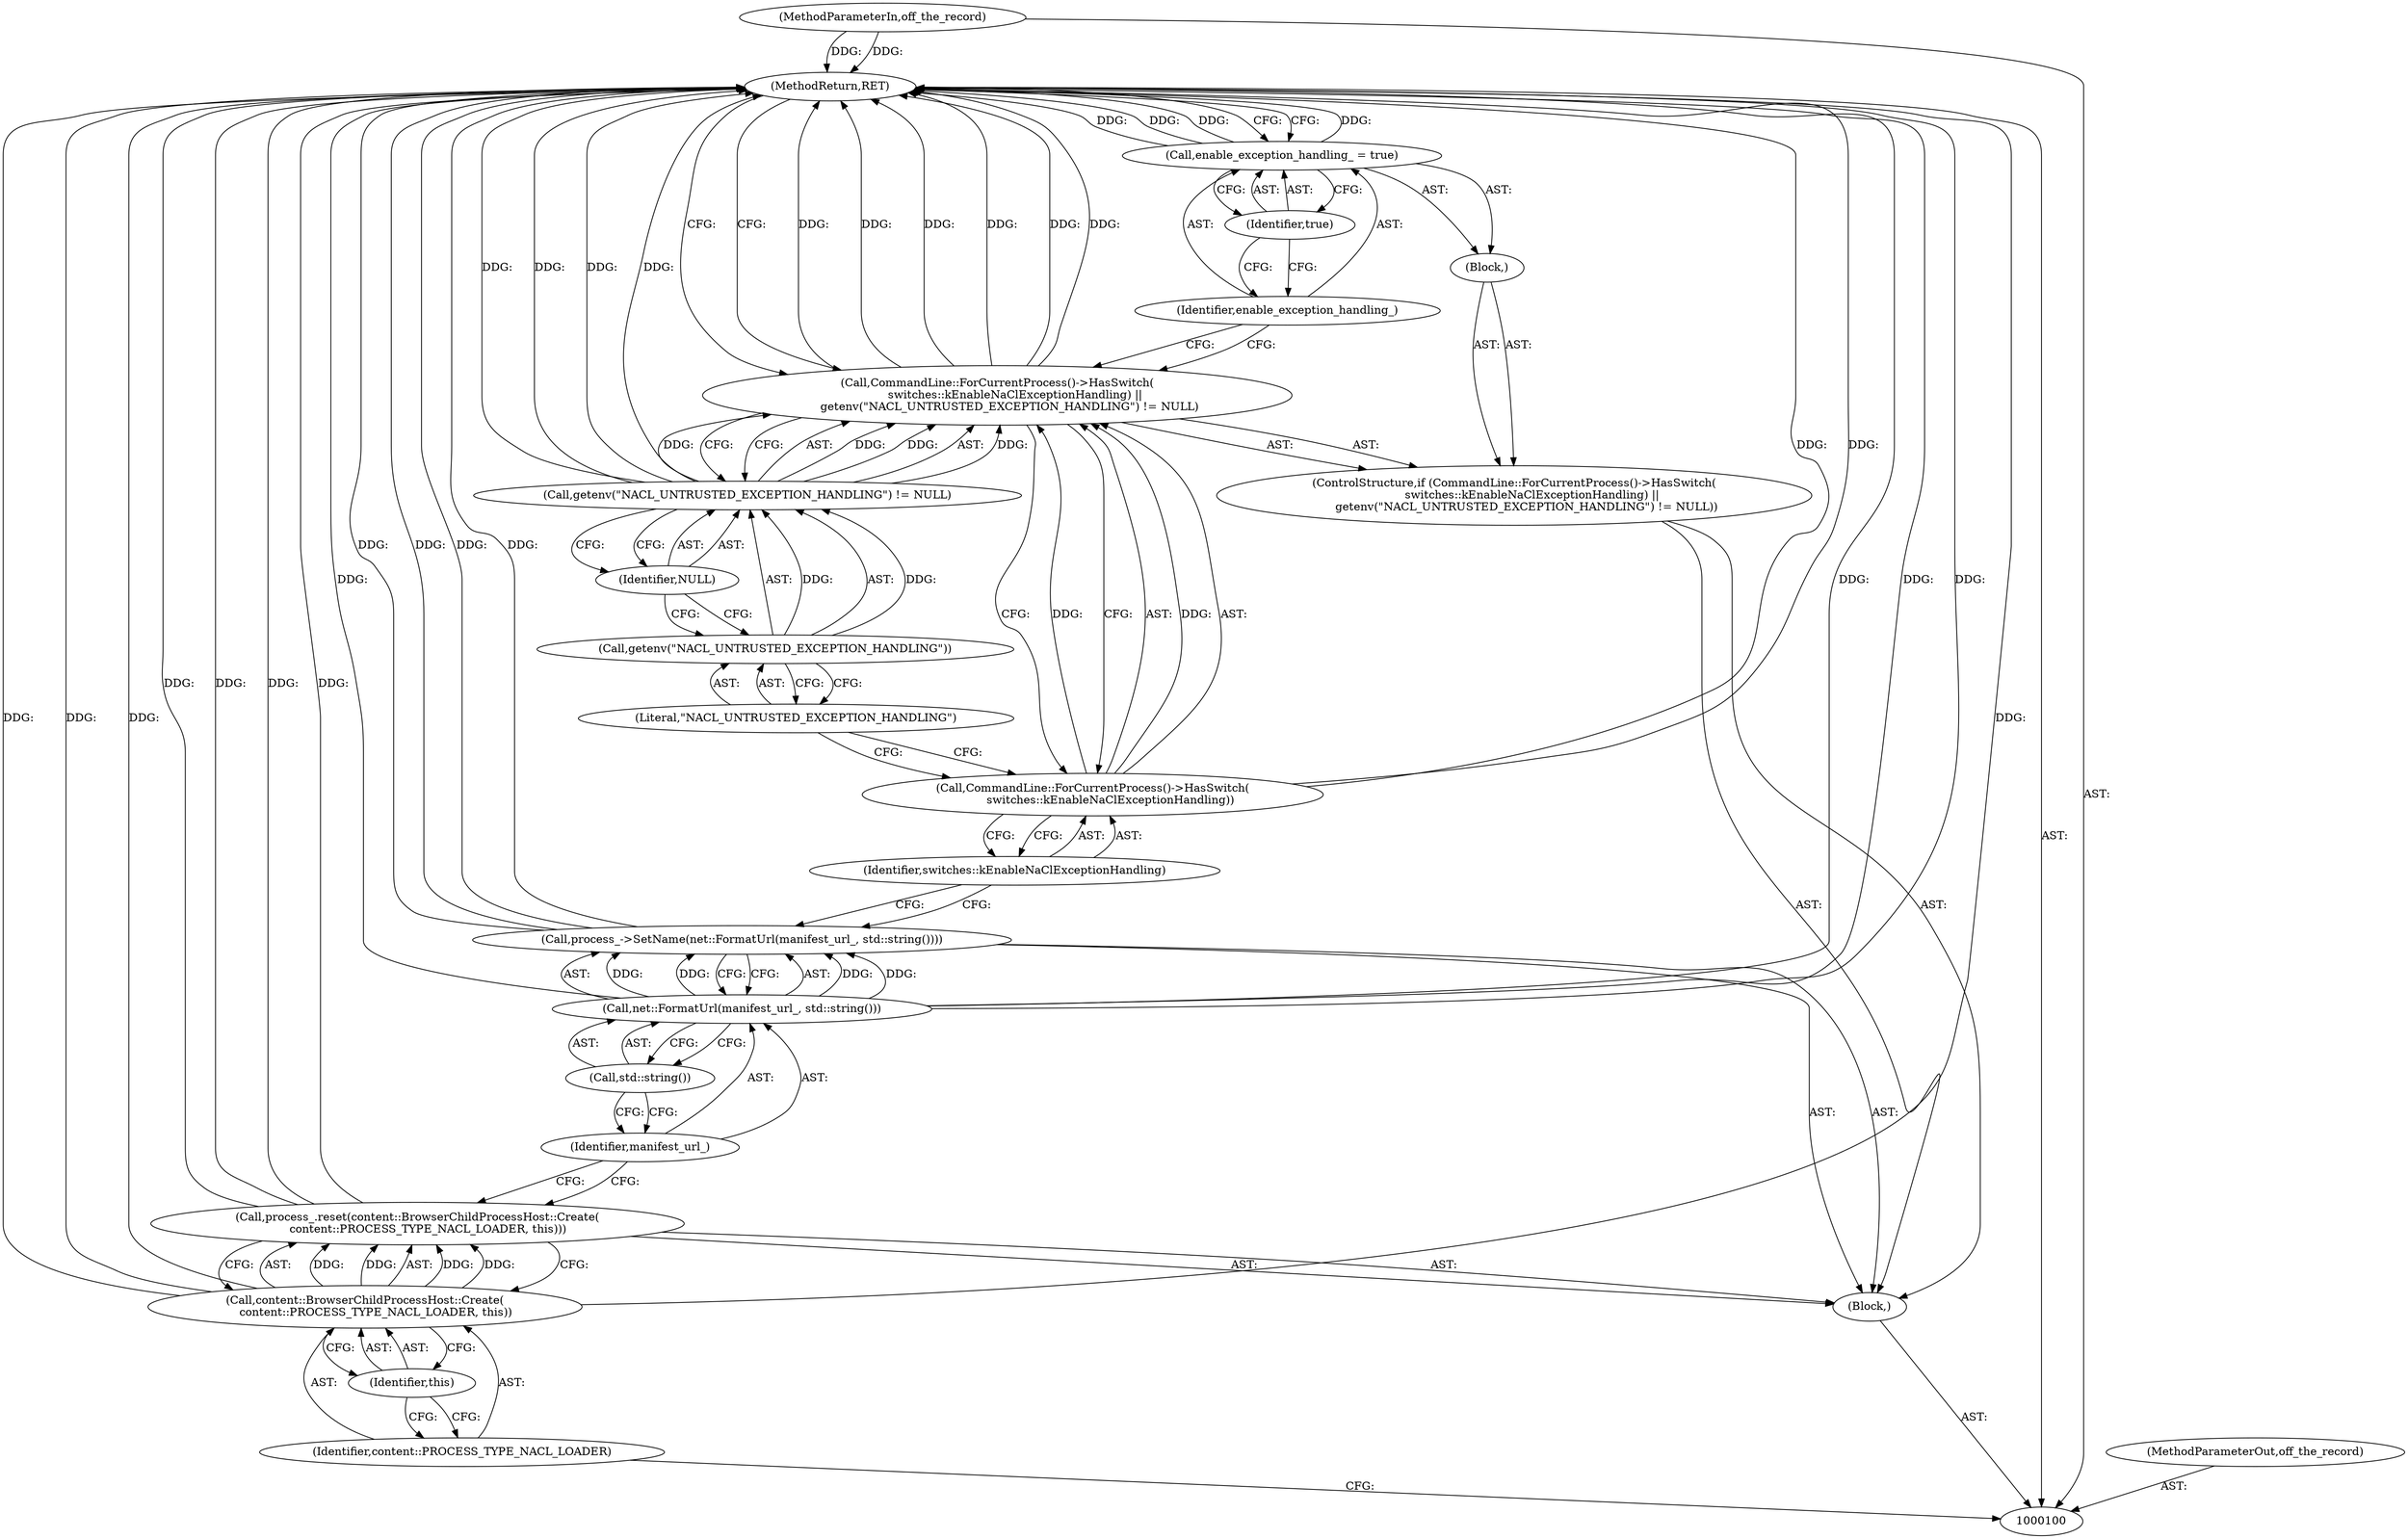 digraph "0_Chrome_3b0d77670a0613f409110817455d2137576b485a" {
"1000101" [label="(MethodParameterIn,off_the_record)"];
"1000174" [label="(MethodParameterOut,off_the_record)"];
"1000102" [label="(Block,)"];
"1000123" [label="(MethodReturn,RET)"];
"1000104" [label="(Call,content::BrowserChildProcessHost::Create(\n      content::PROCESS_TYPE_NACL_LOADER, this))"];
"1000103" [label="(Call,process_.reset(content::BrowserChildProcessHost::Create(\n      content::PROCESS_TYPE_NACL_LOADER, this)))"];
"1000106" [label="(Identifier,this)"];
"1000105" [label="(Identifier,content::PROCESS_TYPE_NACL_LOADER)"];
"1000107" [label="(Call,process_->SetName(net::FormatUrl(manifest_url_, std::string())))"];
"1000108" [label="(Call,net::FormatUrl(manifest_url_, std::string()))"];
"1000109" [label="(Identifier,manifest_url_)"];
"1000110" [label="(Call,std::string())"];
"1000111" [label="(ControlStructure,if (CommandLine::ForCurrentProcess()->HasSwitch(\n          switches::kEnableNaClExceptionHandling) ||\n       getenv(\"NACL_UNTRUSTED_EXCEPTION_HANDLING\") != NULL))"];
"1000112" [label="(Call,CommandLine::ForCurrentProcess()->HasSwitch(\n          switches::kEnableNaClExceptionHandling) ||\n       getenv(\"NACL_UNTRUSTED_EXCEPTION_HANDLING\") != NULL)"];
"1000113" [label="(Call,CommandLine::ForCurrentProcess()->HasSwitch(\n          switches::kEnableNaClExceptionHandling))"];
"1000114" [label="(Identifier,switches::kEnableNaClExceptionHandling)"];
"1000117" [label="(Literal,\"NACL_UNTRUSTED_EXCEPTION_HANDLING\")"];
"1000118" [label="(Identifier,NULL)"];
"1000119" [label="(Block,)"];
"1000115" [label="(Call,getenv(\"NACL_UNTRUSTED_EXCEPTION_HANDLING\") != NULL)"];
"1000116" [label="(Call,getenv(\"NACL_UNTRUSTED_EXCEPTION_HANDLING\"))"];
"1000122" [label="(Identifier,true)"];
"1000120" [label="(Call,enable_exception_handling_ = true)"];
"1000121" [label="(Identifier,enable_exception_handling_)"];
"1000101" -> "1000100"  [label="AST: "];
"1000101" -> "1000123"  [label="DDG: "];
"1000174" -> "1000100"  [label="AST: "];
"1000102" -> "1000100"  [label="AST: "];
"1000103" -> "1000102"  [label="AST: "];
"1000107" -> "1000102"  [label="AST: "];
"1000111" -> "1000102"  [label="AST: "];
"1000123" -> "1000100"  [label="AST: "];
"1000123" -> "1000120"  [label="CFG: "];
"1000123" -> "1000112"  [label="CFG: "];
"1000107" -> "1000123"  [label="DDG: "];
"1000107" -> "1000123"  [label="DDG: "];
"1000103" -> "1000123"  [label="DDG: "];
"1000103" -> "1000123"  [label="DDG: "];
"1000104" -> "1000123"  [label="DDG: "];
"1000104" -> "1000123"  [label="DDG: "];
"1000113" -> "1000123"  [label="DDG: "];
"1000115" -> "1000123"  [label="DDG: "];
"1000115" -> "1000123"  [label="DDG: "];
"1000112" -> "1000123"  [label="DDG: "];
"1000112" -> "1000123"  [label="DDG: "];
"1000112" -> "1000123"  [label="DDG: "];
"1000120" -> "1000123"  [label="DDG: "];
"1000120" -> "1000123"  [label="DDG: "];
"1000101" -> "1000123"  [label="DDG: "];
"1000108" -> "1000123"  [label="DDG: "];
"1000108" -> "1000123"  [label="DDG: "];
"1000104" -> "1000103"  [label="AST: "];
"1000104" -> "1000106"  [label="CFG: "];
"1000105" -> "1000104"  [label="AST: "];
"1000106" -> "1000104"  [label="AST: "];
"1000103" -> "1000104"  [label="CFG: "];
"1000104" -> "1000123"  [label="DDG: "];
"1000104" -> "1000123"  [label="DDG: "];
"1000104" -> "1000103"  [label="DDG: "];
"1000104" -> "1000103"  [label="DDG: "];
"1000103" -> "1000102"  [label="AST: "];
"1000103" -> "1000104"  [label="CFG: "];
"1000104" -> "1000103"  [label="AST: "];
"1000109" -> "1000103"  [label="CFG: "];
"1000103" -> "1000123"  [label="DDG: "];
"1000103" -> "1000123"  [label="DDG: "];
"1000104" -> "1000103"  [label="DDG: "];
"1000104" -> "1000103"  [label="DDG: "];
"1000106" -> "1000104"  [label="AST: "];
"1000106" -> "1000105"  [label="CFG: "];
"1000104" -> "1000106"  [label="CFG: "];
"1000105" -> "1000104"  [label="AST: "];
"1000105" -> "1000100"  [label="CFG: "];
"1000106" -> "1000105"  [label="CFG: "];
"1000107" -> "1000102"  [label="AST: "];
"1000107" -> "1000108"  [label="CFG: "];
"1000108" -> "1000107"  [label="AST: "];
"1000114" -> "1000107"  [label="CFG: "];
"1000107" -> "1000123"  [label="DDG: "];
"1000107" -> "1000123"  [label="DDG: "];
"1000108" -> "1000107"  [label="DDG: "];
"1000108" -> "1000107"  [label="DDG: "];
"1000108" -> "1000107"  [label="AST: "];
"1000108" -> "1000110"  [label="CFG: "];
"1000109" -> "1000108"  [label="AST: "];
"1000110" -> "1000108"  [label="AST: "];
"1000107" -> "1000108"  [label="CFG: "];
"1000108" -> "1000123"  [label="DDG: "];
"1000108" -> "1000123"  [label="DDG: "];
"1000108" -> "1000107"  [label="DDG: "];
"1000108" -> "1000107"  [label="DDG: "];
"1000109" -> "1000108"  [label="AST: "];
"1000109" -> "1000103"  [label="CFG: "];
"1000110" -> "1000109"  [label="CFG: "];
"1000110" -> "1000108"  [label="AST: "];
"1000110" -> "1000109"  [label="CFG: "];
"1000108" -> "1000110"  [label="CFG: "];
"1000111" -> "1000102"  [label="AST: "];
"1000112" -> "1000111"  [label="AST: "];
"1000119" -> "1000111"  [label="AST: "];
"1000112" -> "1000111"  [label="AST: "];
"1000112" -> "1000113"  [label="CFG: "];
"1000112" -> "1000115"  [label="CFG: "];
"1000113" -> "1000112"  [label="AST: "];
"1000115" -> "1000112"  [label="AST: "];
"1000121" -> "1000112"  [label="CFG: "];
"1000123" -> "1000112"  [label="CFG: "];
"1000112" -> "1000123"  [label="DDG: "];
"1000112" -> "1000123"  [label="DDG: "];
"1000112" -> "1000123"  [label="DDG: "];
"1000113" -> "1000112"  [label="DDG: "];
"1000115" -> "1000112"  [label="DDG: "];
"1000115" -> "1000112"  [label="DDG: "];
"1000113" -> "1000112"  [label="AST: "];
"1000113" -> "1000114"  [label="CFG: "];
"1000114" -> "1000113"  [label="AST: "];
"1000117" -> "1000113"  [label="CFG: "];
"1000112" -> "1000113"  [label="CFG: "];
"1000113" -> "1000123"  [label="DDG: "];
"1000113" -> "1000112"  [label="DDG: "];
"1000114" -> "1000113"  [label="AST: "];
"1000114" -> "1000107"  [label="CFG: "];
"1000113" -> "1000114"  [label="CFG: "];
"1000117" -> "1000116"  [label="AST: "];
"1000117" -> "1000113"  [label="CFG: "];
"1000116" -> "1000117"  [label="CFG: "];
"1000118" -> "1000115"  [label="AST: "];
"1000118" -> "1000116"  [label="CFG: "];
"1000115" -> "1000118"  [label="CFG: "];
"1000119" -> "1000111"  [label="AST: "];
"1000120" -> "1000119"  [label="AST: "];
"1000115" -> "1000112"  [label="AST: "];
"1000115" -> "1000118"  [label="CFG: "];
"1000116" -> "1000115"  [label="AST: "];
"1000118" -> "1000115"  [label="AST: "];
"1000112" -> "1000115"  [label="CFG: "];
"1000115" -> "1000123"  [label="DDG: "];
"1000115" -> "1000123"  [label="DDG: "];
"1000115" -> "1000112"  [label="DDG: "];
"1000115" -> "1000112"  [label="DDG: "];
"1000116" -> "1000115"  [label="DDG: "];
"1000116" -> "1000115"  [label="AST: "];
"1000116" -> "1000117"  [label="CFG: "];
"1000117" -> "1000116"  [label="AST: "];
"1000118" -> "1000116"  [label="CFG: "];
"1000116" -> "1000115"  [label="DDG: "];
"1000122" -> "1000120"  [label="AST: "];
"1000122" -> "1000121"  [label="CFG: "];
"1000120" -> "1000122"  [label="CFG: "];
"1000120" -> "1000119"  [label="AST: "];
"1000120" -> "1000122"  [label="CFG: "];
"1000121" -> "1000120"  [label="AST: "];
"1000122" -> "1000120"  [label="AST: "];
"1000123" -> "1000120"  [label="CFG: "];
"1000120" -> "1000123"  [label="DDG: "];
"1000120" -> "1000123"  [label="DDG: "];
"1000121" -> "1000120"  [label="AST: "];
"1000121" -> "1000112"  [label="CFG: "];
"1000122" -> "1000121"  [label="CFG: "];
}

